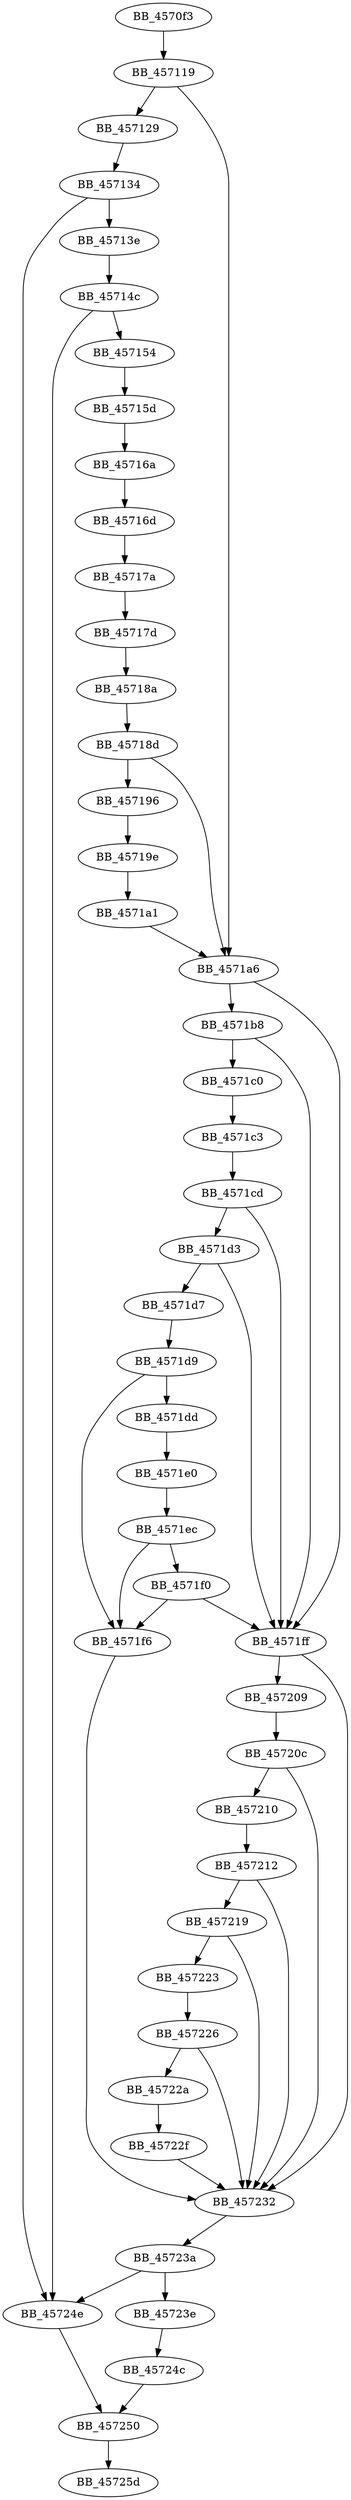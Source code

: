 DiGraph sub_4570F3{
BB_4570f3->BB_457119
BB_457119->BB_457129
BB_457119->BB_4571a6
BB_457129->BB_457134
BB_457134->BB_45713e
BB_457134->BB_45724e
BB_45713e->BB_45714c
BB_45714c->BB_457154
BB_45714c->BB_45724e
BB_457154->BB_45715d
BB_45715d->BB_45716a
BB_45716a->BB_45716d
BB_45716d->BB_45717a
BB_45717a->BB_45717d
BB_45717d->BB_45718a
BB_45718a->BB_45718d
BB_45718d->BB_457196
BB_45718d->BB_4571a6
BB_457196->BB_45719e
BB_45719e->BB_4571a1
BB_4571a1->BB_4571a6
BB_4571a6->BB_4571b8
BB_4571a6->BB_4571ff
BB_4571b8->BB_4571c0
BB_4571b8->BB_4571ff
BB_4571c0->BB_4571c3
BB_4571c3->BB_4571cd
BB_4571cd->BB_4571d3
BB_4571cd->BB_4571ff
BB_4571d3->BB_4571d7
BB_4571d3->BB_4571ff
BB_4571d7->BB_4571d9
BB_4571d9->BB_4571dd
BB_4571d9->BB_4571f6
BB_4571dd->BB_4571e0
BB_4571e0->BB_4571ec
BB_4571ec->BB_4571f0
BB_4571ec->BB_4571f6
BB_4571f0->BB_4571f6
BB_4571f0->BB_4571ff
BB_4571f6->BB_457232
BB_4571ff->BB_457209
BB_4571ff->BB_457232
BB_457209->BB_45720c
BB_45720c->BB_457210
BB_45720c->BB_457232
BB_457210->BB_457212
BB_457212->BB_457219
BB_457212->BB_457232
BB_457219->BB_457223
BB_457219->BB_457232
BB_457223->BB_457226
BB_457226->BB_45722a
BB_457226->BB_457232
BB_45722a->BB_45722f
BB_45722f->BB_457232
BB_457232->BB_45723a
BB_45723a->BB_45723e
BB_45723a->BB_45724e
BB_45723e->BB_45724c
BB_45724c->BB_457250
BB_45724e->BB_457250
BB_457250->BB_45725d
}
